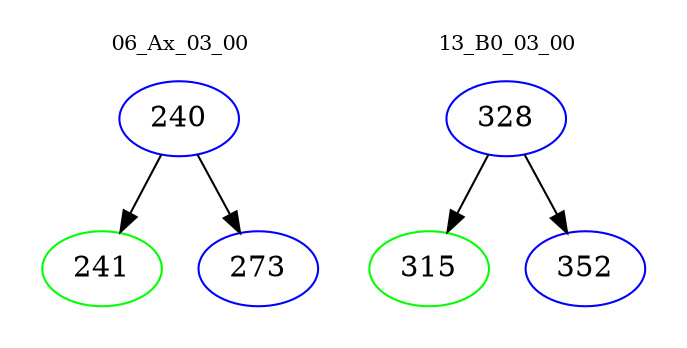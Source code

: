 digraph{
subgraph cluster_0 {
color = white
label = "06_Ax_03_00";
fontsize=10;
T0_240 [label="240", color="blue"]
T0_240 -> T0_241 [color="black"]
T0_241 [label="241", color="green"]
T0_240 -> T0_273 [color="black"]
T0_273 [label="273", color="blue"]
}
subgraph cluster_1 {
color = white
label = "13_B0_03_00";
fontsize=10;
T1_328 [label="328", color="blue"]
T1_328 -> T1_315 [color="black"]
T1_315 [label="315", color="green"]
T1_328 -> T1_352 [color="black"]
T1_352 [label="352", color="blue"]
}
}

